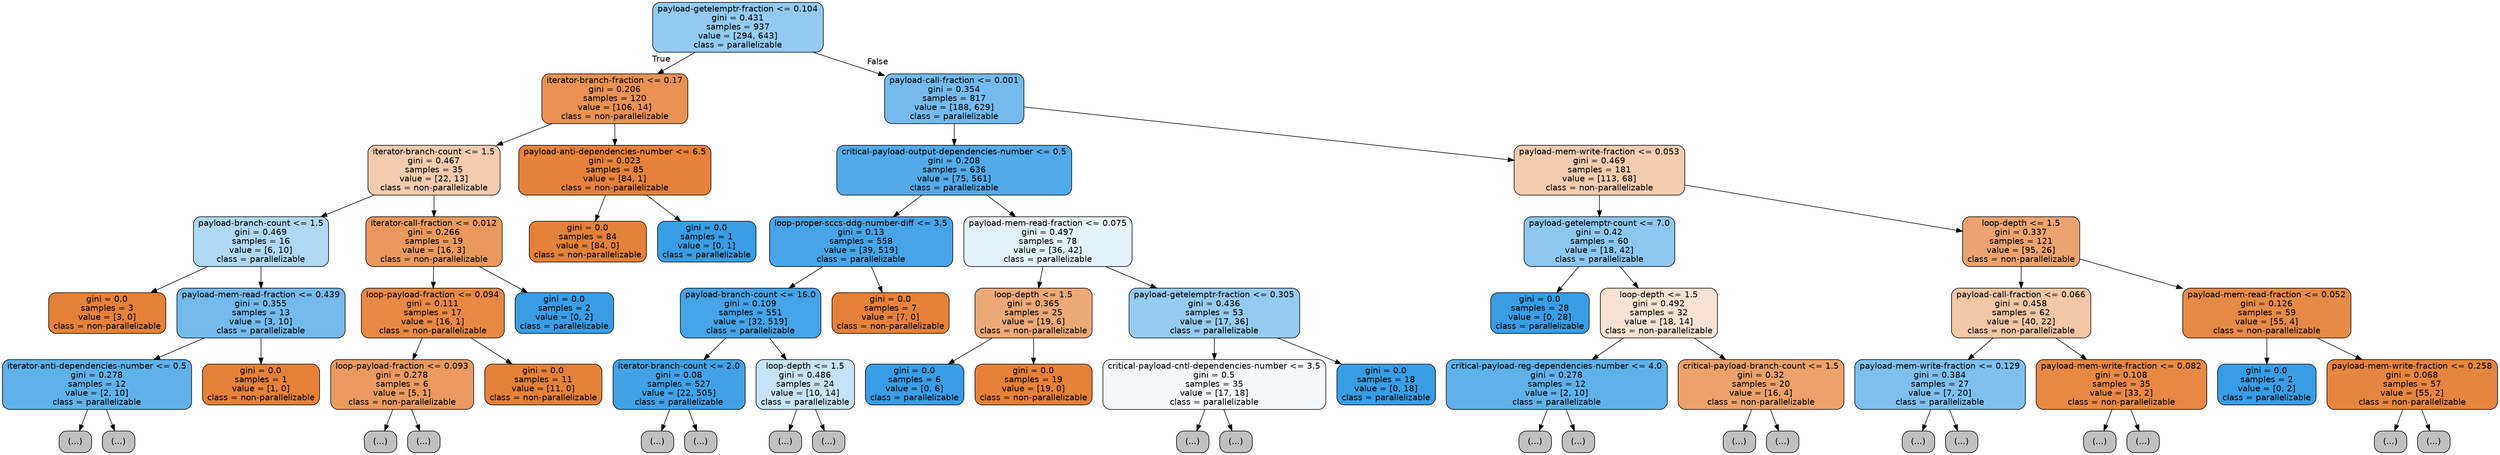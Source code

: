 digraph Tree {
node [shape=box, style="filled, rounded", color="black", fontname=helvetica] ;
edge [fontname=helvetica] ;
0 [label="payload-getelemptr-fraction <= 0.104\ngini = 0.431\nsamples = 937\nvalue = [294, 643]\nclass = parallelizable", fillcolor="#399de58a"] ;
1 [label="iterator-branch-fraction <= 0.17\ngini = 0.206\nsamples = 120\nvalue = [106, 14]\nclass = non-parallelizable", fillcolor="#e58139dd"] ;
0 -> 1 [labeldistance=2.5, labelangle=45, headlabel="True"] ;
2 [label="iterator-branch-count <= 1.5\ngini = 0.467\nsamples = 35\nvalue = [22, 13]\nclass = non-parallelizable", fillcolor="#e5813968"] ;
1 -> 2 ;
3 [label="payload-branch-count <= 1.5\ngini = 0.469\nsamples = 16\nvalue = [6, 10]\nclass = parallelizable", fillcolor="#399de566"] ;
2 -> 3 ;
4 [label="gini = 0.0\nsamples = 3\nvalue = [3, 0]\nclass = non-parallelizable", fillcolor="#e58139ff"] ;
3 -> 4 ;
5 [label="payload-mem-read-fraction <= 0.439\ngini = 0.355\nsamples = 13\nvalue = [3, 10]\nclass = parallelizable", fillcolor="#399de5b3"] ;
3 -> 5 ;
6 [label="iterator-anti-dependencies-number <= 0.5\ngini = 0.278\nsamples = 12\nvalue = [2, 10]\nclass = parallelizable", fillcolor="#399de5cc"] ;
5 -> 6 ;
7 [label="(...)", fillcolor="#C0C0C0"] ;
6 -> 7 ;
12 [label="(...)", fillcolor="#C0C0C0"] ;
6 -> 12 ;
13 [label="gini = 0.0\nsamples = 1\nvalue = [1, 0]\nclass = non-parallelizable", fillcolor="#e58139ff"] ;
5 -> 13 ;
14 [label="iterator-call-fraction <= 0.012\ngini = 0.266\nsamples = 19\nvalue = [16, 3]\nclass = non-parallelizable", fillcolor="#e58139cf"] ;
2 -> 14 ;
15 [label="loop-payload-fraction <= 0.094\ngini = 0.111\nsamples = 17\nvalue = [16, 1]\nclass = non-parallelizable", fillcolor="#e58139ef"] ;
14 -> 15 ;
16 [label="loop-payload-fraction <= 0.093\ngini = 0.278\nsamples = 6\nvalue = [5, 1]\nclass = non-parallelizable", fillcolor="#e58139cc"] ;
15 -> 16 ;
17 [label="(...)", fillcolor="#C0C0C0"] ;
16 -> 17 ;
18 [label="(...)", fillcolor="#C0C0C0"] ;
16 -> 18 ;
19 [label="gini = 0.0\nsamples = 11\nvalue = [11, 0]\nclass = non-parallelizable", fillcolor="#e58139ff"] ;
15 -> 19 ;
20 [label="gini = 0.0\nsamples = 2\nvalue = [0, 2]\nclass = parallelizable", fillcolor="#399de5ff"] ;
14 -> 20 ;
21 [label="payload-anti-dependencies-number <= 6.5\ngini = 0.023\nsamples = 85\nvalue = [84, 1]\nclass = non-parallelizable", fillcolor="#e58139fc"] ;
1 -> 21 ;
22 [label="gini = 0.0\nsamples = 84\nvalue = [84, 0]\nclass = non-parallelizable", fillcolor="#e58139ff"] ;
21 -> 22 ;
23 [label="gini = 0.0\nsamples = 1\nvalue = [0, 1]\nclass = parallelizable", fillcolor="#399de5ff"] ;
21 -> 23 ;
24 [label="payload-call-fraction <= 0.001\ngini = 0.354\nsamples = 817\nvalue = [188, 629]\nclass = parallelizable", fillcolor="#399de5b3"] ;
0 -> 24 [labeldistance=2.5, labelangle=-45, headlabel="False"] ;
25 [label="critical-payload-output-dependencies-number <= 0.5\ngini = 0.208\nsamples = 636\nvalue = [75, 561]\nclass = parallelizable", fillcolor="#399de5dd"] ;
24 -> 25 ;
26 [label="loop-proper-sccs-ddg-number-diff <= 3.5\ngini = 0.13\nsamples = 558\nvalue = [39, 519]\nclass = parallelizable", fillcolor="#399de5ec"] ;
25 -> 26 ;
27 [label="payload-branch-count <= 16.0\ngini = 0.109\nsamples = 551\nvalue = [32, 519]\nclass = parallelizable", fillcolor="#399de5ef"] ;
26 -> 27 ;
28 [label="iterator-branch-count <= 2.0\ngini = 0.08\nsamples = 527\nvalue = [22, 505]\nclass = parallelizable", fillcolor="#399de5f4"] ;
27 -> 28 ;
29 [label="(...)", fillcolor="#C0C0C0"] ;
28 -> 29 ;
72 [label="(...)", fillcolor="#C0C0C0"] ;
28 -> 72 ;
73 [label="loop-depth <= 1.5\ngini = 0.486\nsamples = 24\nvalue = [10, 14]\nclass = parallelizable", fillcolor="#399de549"] ;
27 -> 73 ;
74 [label="(...)", fillcolor="#C0C0C0"] ;
73 -> 74 ;
75 [label="(...)", fillcolor="#C0C0C0"] ;
73 -> 75 ;
80 [label="gini = 0.0\nsamples = 7\nvalue = [7, 0]\nclass = non-parallelizable", fillcolor="#e58139ff"] ;
26 -> 80 ;
81 [label="payload-mem-read-fraction <= 0.075\ngini = 0.497\nsamples = 78\nvalue = [36, 42]\nclass = parallelizable", fillcolor="#399de524"] ;
25 -> 81 ;
82 [label="loop-depth <= 1.5\ngini = 0.365\nsamples = 25\nvalue = [19, 6]\nclass = non-parallelizable", fillcolor="#e58139ae"] ;
81 -> 82 ;
83 [label="gini = 0.0\nsamples = 6\nvalue = [0, 6]\nclass = parallelizable", fillcolor="#399de5ff"] ;
82 -> 83 ;
84 [label="gini = 0.0\nsamples = 19\nvalue = [19, 0]\nclass = non-parallelizable", fillcolor="#e58139ff"] ;
82 -> 84 ;
85 [label="payload-getelemptr-fraction <= 0.305\ngini = 0.436\nsamples = 53\nvalue = [17, 36]\nclass = parallelizable", fillcolor="#399de587"] ;
81 -> 85 ;
86 [label="critical-payload-cntl-dependencies-number <= 3.5\ngini = 0.5\nsamples = 35\nvalue = [17, 18]\nclass = parallelizable", fillcolor="#399de50e"] ;
85 -> 86 ;
87 [label="(...)", fillcolor="#C0C0C0"] ;
86 -> 87 ;
94 [label="(...)", fillcolor="#C0C0C0"] ;
86 -> 94 ;
105 [label="gini = 0.0\nsamples = 18\nvalue = [0, 18]\nclass = parallelizable", fillcolor="#399de5ff"] ;
85 -> 105 ;
106 [label="payload-mem-write-fraction <= 0.053\ngini = 0.469\nsamples = 181\nvalue = [113, 68]\nclass = non-parallelizable", fillcolor="#e5813966"] ;
24 -> 106 ;
107 [label="payload-getelemptr-count <= 7.0\ngini = 0.42\nsamples = 60\nvalue = [18, 42]\nclass = parallelizable", fillcolor="#399de592"] ;
106 -> 107 ;
108 [label="gini = 0.0\nsamples = 28\nvalue = [0, 28]\nclass = parallelizable", fillcolor="#399de5ff"] ;
107 -> 108 ;
109 [label="loop-depth <= 1.5\ngini = 0.492\nsamples = 32\nvalue = [18, 14]\nclass = non-parallelizable", fillcolor="#e5813939"] ;
107 -> 109 ;
110 [label="critical-payload-reg-dependencies-number <= 4.0\ngini = 0.278\nsamples = 12\nvalue = [2, 10]\nclass = parallelizable", fillcolor="#399de5cc"] ;
109 -> 110 ;
111 [label="(...)", fillcolor="#C0C0C0"] ;
110 -> 111 ;
112 [label="(...)", fillcolor="#C0C0C0"] ;
110 -> 112 ;
113 [label="critical-payload-branch-count <= 1.5\ngini = 0.32\nsamples = 20\nvalue = [16, 4]\nclass = non-parallelizable", fillcolor="#e58139bf"] ;
109 -> 113 ;
114 [label="(...)", fillcolor="#C0C0C0"] ;
113 -> 114 ;
115 [label="(...)", fillcolor="#C0C0C0"] ;
113 -> 115 ;
116 [label="loop-depth <= 1.5\ngini = 0.337\nsamples = 121\nvalue = [95, 26]\nclass = non-parallelizable", fillcolor="#e58139b9"] ;
106 -> 116 ;
117 [label="payload-call-fraction <= 0.066\ngini = 0.458\nsamples = 62\nvalue = [40, 22]\nclass = non-parallelizable", fillcolor="#e5813973"] ;
116 -> 117 ;
118 [label="payload-mem-write-fraction <= 0.129\ngini = 0.384\nsamples = 27\nvalue = [7, 20]\nclass = parallelizable", fillcolor="#399de5a6"] ;
117 -> 118 ;
119 [label="(...)", fillcolor="#C0C0C0"] ;
118 -> 119 ;
124 [label="(...)", fillcolor="#C0C0C0"] ;
118 -> 124 ;
125 [label="payload-mem-write-fraction <= 0.082\ngini = 0.108\nsamples = 35\nvalue = [33, 2]\nclass = non-parallelizable", fillcolor="#e58139f0"] ;
117 -> 125 ;
126 [label="(...)", fillcolor="#C0C0C0"] ;
125 -> 126 ;
129 [label="(...)", fillcolor="#C0C0C0"] ;
125 -> 129 ;
134 [label="payload-mem-read-fraction <= 0.052\ngini = 0.126\nsamples = 59\nvalue = [55, 4]\nclass = non-parallelizable", fillcolor="#e58139ec"] ;
116 -> 134 ;
135 [label="gini = 0.0\nsamples = 2\nvalue = [0, 2]\nclass = parallelizable", fillcolor="#399de5ff"] ;
134 -> 135 ;
136 [label="payload-mem-write-fraction <= 0.258\ngini = 0.068\nsamples = 57\nvalue = [55, 2]\nclass = non-parallelizable", fillcolor="#e58139f6"] ;
134 -> 136 ;
137 [label="(...)", fillcolor="#C0C0C0"] ;
136 -> 137 ;
142 [label="(...)", fillcolor="#C0C0C0"] ;
136 -> 142 ;
}
